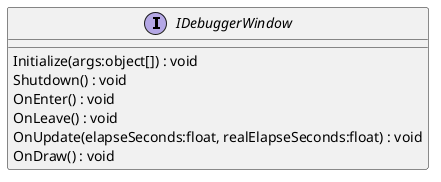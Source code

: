 @startuml
interface IDebuggerWindow {
    Initialize(args:object[]) : void
    Shutdown() : void
    OnEnter() : void
    OnLeave() : void
    OnUpdate(elapseSeconds:float, realElapseSeconds:float) : void
    OnDraw() : void
}
@enduml
